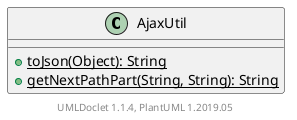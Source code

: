 @startuml

    class AjaxUtil [[AjaxUtil.html]] {
        {static} +toJson(Object): String
        {static} +getNextPathPart(String, String): String
    }


    center footer UMLDoclet 1.1.4, PlantUML 1.2019.05
@enduml
